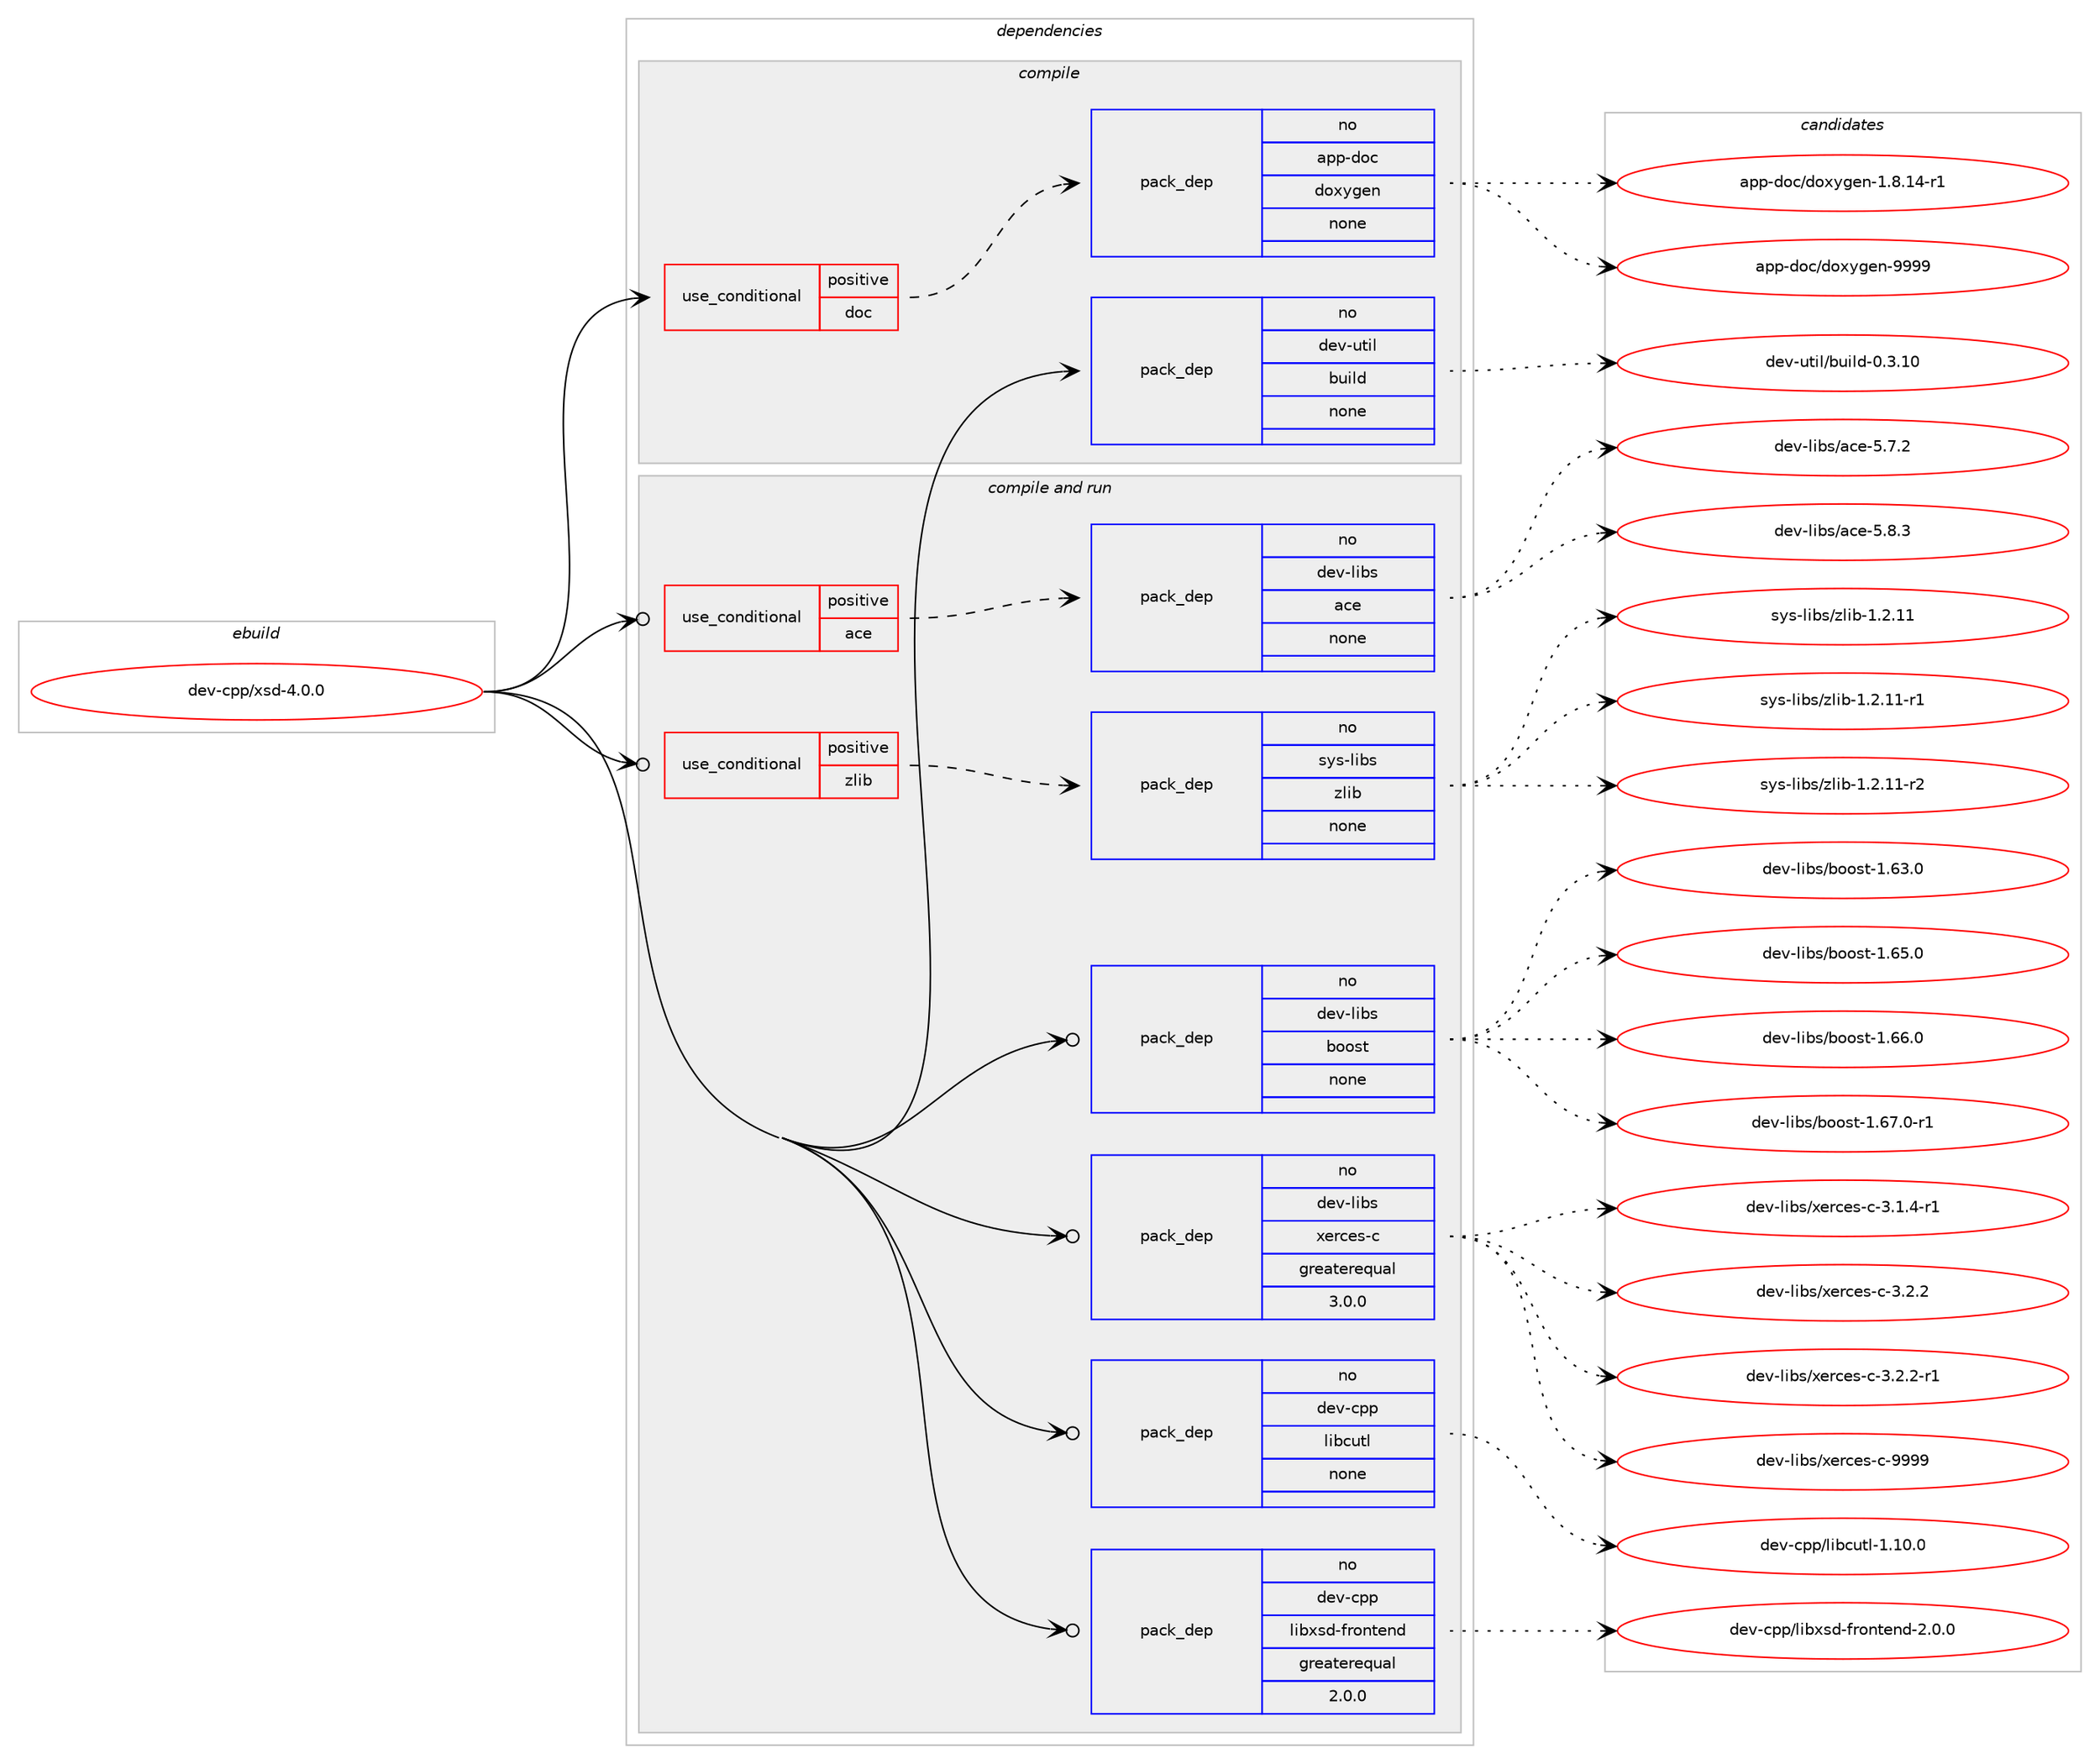 digraph prolog {

# *************
# Graph options
# *************

newrank=true;
concentrate=true;
compound=true;
graph [rankdir=LR,fontname=Helvetica,fontsize=10,ranksep=1.5];#, ranksep=2.5, nodesep=0.2];
edge  [arrowhead=vee];
node  [fontname=Helvetica,fontsize=10];

# **********
# The ebuild
# **********

subgraph cluster_leftcol {
color=gray;
rank=same;
label=<<i>ebuild</i>>;
id [label="dev-cpp/xsd-4.0.0", color=red, width=4, href="../dev-cpp/xsd-4.0.0.svg"];
}

# ****************
# The dependencies
# ****************

subgraph cluster_midcol {
color=gray;
label=<<i>dependencies</i>>;
subgraph cluster_compile {
fillcolor="#eeeeee";
style=filled;
label=<<i>compile</i>>;
subgraph cond356590 {
dependency1317625 [label=<<TABLE BORDER="0" CELLBORDER="1" CELLSPACING="0" CELLPADDING="4"><TR><TD ROWSPAN="3" CELLPADDING="10">use_conditional</TD></TR><TR><TD>positive</TD></TR><TR><TD>doc</TD></TR></TABLE>>, shape=none, color=red];
subgraph pack940148 {
dependency1317626 [label=<<TABLE BORDER="0" CELLBORDER="1" CELLSPACING="0" CELLPADDING="4" WIDTH="220"><TR><TD ROWSPAN="6" CELLPADDING="30">pack_dep</TD></TR><TR><TD WIDTH="110">no</TD></TR><TR><TD>app-doc</TD></TR><TR><TD>doxygen</TD></TR><TR><TD>none</TD></TR><TR><TD></TD></TR></TABLE>>, shape=none, color=blue];
}
dependency1317625:e -> dependency1317626:w [weight=20,style="dashed",arrowhead="vee"];
}
id:e -> dependency1317625:w [weight=20,style="solid",arrowhead="vee"];
subgraph pack940149 {
dependency1317627 [label=<<TABLE BORDER="0" CELLBORDER="1" CELLSPACING="0" CELLPADDING="4" WIDTH="220"><TR><TD ROWSPAN="6" CELLPADDING="30">pack_dep</TD></TR><TR><TD WIDTH="110">no</TD></TR><TR><TD>dev-util</TD></TR><TR><TD>build</TD></TR><TR><TD>none</TD></TR><TR><TD></TD></TR></TABLE>>, shape=none, color=blue];
}
id:e -> dependency1317627:w [weight=20,style="solid",arrowhead="vee"];
}
subgraph cluster_compileandrun {
fillcolor="#eeeeee";
style=filled;
label=<<i>compile and run</i>>;
subgraph cond356591 {
dependency1317628 [label=<<TABLE BORDER="0" CELLBORDER="1" CELLSPACING="0" CELLPADDING="4"><TR><TD ROWSPAN="3" CELLPADDING="10">use_conditional</TD></TR><TR><TD>positive</TD></TR><TR><TD>ace</TD></TR></TABLE>>, shape=none, color=red];
subgraph pack940150 {
dependency1317629 [label=<<TABLE BORDER="0" CELLBORDER="1" CELLSPACING="0" CELLPADDING="4" WIDTH="220"><TR><TD ROWSPAN="6" CELLPADDING="30">pack_dep</TD></TR><TR><TD WIDTH="110">no</TD></TR><TR><TD>dev-libs</TD></TR><TR><TD>ace</TD></TR><TR><TD>none</TD></TR><TR><TD></TD></TR></TABLE>>, shape=none, color=blue];
}
dependency1317628:e -> dependency1317629:w [weight=20,style="dashed",arrowhead="vee"];
}
id:e -> dependency1317628:w [weight=20,style="solid",arrowhead="odotvee"];
subgraph cond356592 {
dependency1317630 [label=<<TABLE BORDER="0" CELLBORDER="1" CELLSPACING="0" CELLPADDING="4"><TR><TD ROWSPAN="3" CELLPADDING="10">use_conditional</TD></TR><TR><TD>positive</TD></TR><TR><TD>zlib</TD></TR></TABLE>>, shape=none, color=red];
subgraph pack940151 {
dependency1317631 [label=<<TABLE BORDER="0" CELLBORDER="1" CELLSPACING="0" CELLPADDING="4" WIDTH="220"><TR><TD ROWSPAN="6" CELLPADDING="30">pack_dep</TD></TR><TR><TD WIDTH="110">no</TD></TR><TR><TD>sys-libs</TD></TR><TR><TD>zlib</TD></TR><TR><TD>none</TD></TR><TR><TD></TD></TR></TABLE>>, shape=none, color=blue];
}
dependency1317630:e -> dependency1317631:w [weight=20,style="dashed",arrowhead="vee"];
}
id:e -> dependency1317630:w [weight=20,style="solid",arrowhead="odotvee"];
subgraph pack940152 {
dependency1317632 [label=<<TABLE BORDER="0" CELLBORDER="1" CELLSPACING="0" CELLPADDING="4" WIDTH="220"><TR><TD ROWSPAN="6" CELLPADDING="30">pack_dep</TD></TR><TR><TD WIDTH="110">no</TD></TR><TR><TD>dev-cpp</TD></TR><TR><TD>libcutl</TD></TR><TR><TD>none</TD></TR><TR><TD></TD></TR></TABLE>>, shape=none, color=blue];
}
id:e -> dependency1317632:w [weight=20,style="solid",arrowhead="odotvee"];
subgraph pack940153 {
dependency1317633 [label=<<TABLE BORDER="0" CELLBORDER="1" CELLSPACING="0" CELLPADDING="4" WIDTH="220"><TR><TD ROWSPAN="6" CELLPADDING="30">pack_dep</TD></TR><TR><TD WIDTH="110">no</TD></TR><TR><TD>dev-cpp</TD></TR><TR><TD>libxsd-frontend</TD></TR><TR><TD>greaterequal</TD></TR><TR><TD>2.0.0</TD></TR></TABLE>>, shape=none, color=blue];
}
id:e -> dependency1317633:w [weight=20,style="solid",arrowhead="odotvee"];
subgraph pack940154 {
dependency1317634 [label=<<TABLE BORDER="0" CELLBORDER="1" CELLSPACING="0" CELLPADDING="4" WIDTH="220"><TR><TD ROWSPAN="6" CELLPADDING="30">pack_dep</TD></TR><TR><TD WIDTH="110">no</TD></TR><TR><TD>dev-libs</TD></TR><TR><TD>boost</TD></TR><TR><TD>none</TD></TR><TR><TD></TD></TR></TABLE>>, shape=none, color=blue];
}
id:e -> dependency1317634:w [weight=20,style="solid",arrowhead="odotvee"];
subgraph pack940155 {
dependency1317635 [label=<<TABLE BORDER="0" CELLBORDER="1" CELLSPACING="0" CELLPADDING="4" WIDTH="220"><TR><TD ROWSPAN="6" CELLPADDING="30">pack_dep</TD></TR><TR><TD WIDTH="110">no</TD></TR><TR><TD>dev-libs</TD></TR><TR><TD>xerces-c</TD></TR><TR><TD>greaterequal</TD></TR><TR><TD>3.0.0</TD></TR></TABLE>>, shape=none, color=blue];
}
id:e -> dependency1317635:w [weight=20,style="solid",arrowhead="odotvee"];
}
subgraph cluster_run {
fillcolor="#eeeeee";
style=filled;
label=<<i>run</i>>;
}
}

# **************
# The candidates
# **************

subgraph cluster_choices {
rank=same;
color=gray;
label=<<i>candidates</i>>;

subgraph choice940148 {
color=black;
nodesep=1;
choice97112112451001119947100111120121103101110454946564649524511449 [label="app-doc/doxygen-1.8.14-r1", color=red, width=4,href="../app-doc/doxygen-1.8.14-r1.svg"];
choice971121124510011199471001111201211031011104557575757 [label="app-doc/doxygen-9999", color=red, width=4,href="../app-doc/doxygen-9999.svg"];
dependency1317626:e -> choice97112112451001119947100111120121103101110454946564649524511449:w [style=dotted,weight="100"];
dependency1317626:e -> choice971121124510011199471001111201211031011104557575757:w [style=dotted,weight="100"];
}
subgraph choice940149 {
color=black;
nodesep=1;
choice10010111845117116105108479811710510810045484651464948 [label="dev-util/build-0.3.10", color=red, width=4,href="../dev-util/build-0.3.10.svg"];
dependency1317627:e -> choice10010111845117116105108479811710510810045484651464948:w [style=dotted,weight="100"];
}
subgraph choice940150 {
color=black;
nodesep=1;
choice1001011184510810598115479799101455346554650 [label="dev-libs/ace-5.7.2", color=red, width=4,href="../dev-libs/ace-5.7.2.svg"];
choice1001011184510810598115479799101455346564651 [label="dev-libs/ace-5.8.3", color=red, width=4,href="../dev-libs/ace-5.8.3.svg"];
dependency1317629:e -> choice1001011184510810598115479799101455346554650:w [style=dotted,weight="100"];
dependency1317629:e -> choice1001011184510810598115479799101455346564651:w [style=dotted,weight="100"];
}
subgraph choice940151 {
color=black;
nodesep=1;
choice1151211154510810598115471221081059845494650464949 [label="sys-libs/zlib-1.2.11", color=red, width=4,href="../sys-libs/zlib-1.2.11.svg"];
choice11512111545108105981154712210810598454946504649494511449 [label="sys-libs/zlib-1.2.11-r1", color=red, width=4,href="../sys-libs/zlib-1.2.11-r1.svg"];
choice11512111545108105981154712210810598454946504649494511450 [label="sys-libs/zlib-1.2.11-r2", color=red, width=4,href="../sys-libs/zlib-1.2.11-r2.svg"];
dependency1317631:e -> choice1151211154510810598115471221081059845494650464949:w [style=dotted,weight="100"];
dependency1317631:e -> choice11512111545108105981154712210810598454946504649494511449:w [style=dotted,weight="100"];
dependency1317631:e -> choice11512111545108105981154712210810598454946504649494511450:w [style=dotted,weight="100"];
}
subgraph choice940152 {
color=black;
nodesep=1;
choice100101118459911211247108105989911711610845494649484648 [label="dev-cpp/libcutl-1.10.0", color=red, width=4,href="../dev-cpp/libcutl-1.10.0.svg"];
dependency1317632:e -> choice100101118459911211247108105989911711610845494649484648:w [style=dotted,weight="100"];
}
subgraph choice940153 {
color=black;
nodesep=1;
choice1001011184599112112471081059812011510045102114111110116101110100455046484648 [label="dev-cpp/libxsd-frontend-2.0.0", color=red, width=4,href="../dev-cpp/libxsd-frontend-2.0.0.svg"];
dependency1317633:e -> choice1001011184599112112471081059812011510045102114111110116101110100455046484648:w [style=dotted,weight="100"];
}
subgraph choice940154 {
color=black;
nodesep=1;
choice1001011184510810598115479811111111511645494654514648 [label="dev-libs/boost-1.63.0", color=red, width=4,href="../dev-libs/boost-1.63.0.svg"];
choice1001011184510810598115479811111111511645494654534648 [label="dev-libs/boost-1.65.0", color=red, width=4,href="../dev-libs/boost-1.65.0.svg"];
choice1001011184510810598115479811111111511645494654544648 [label="dev-libs/boost-1.66.0", color=red, width=4,href="../dev-libs/boost-1.66.0.svg"];
choice10010111845108105981154798111111115116454946545546484511449 [label="dev-libs/boost-1.67.0-r1", color=red, width=4,href="../dev-libs/boost-1.67.0-r1.svg"];
dependency1317634:e -> choice1001011184510810598115479811111111511645494654514648:w [style=dotted,weight="100"];
dependency1317634:e -> choice1001011184510810598115479811111111511645494654534648:w [style=dotted,weight="100"];
dependency1317634:e -> choice1001011184510810598115479811111111511645494654544648:w [style=dotted,weight="100"];
dependency1317634:e -> choice10010111845108105981154798111111115116454946545546484511449:w [style=dotted,weight="100"];
}
subgraph choice940155 {
color=black;
nodesep=1;
choice1001011184510810598115471201011149910111545994551464946524511449 [label="dev-libs/xerces-c-3.1.4-r1", color=red, width=4,href="../dev-libs/xerces-c-3.1.4-r1.svg"];
choice100101118451081059811547120101114991011154599455146504650 [label="dev-libs/xerces-c-3.2.2", color=red, width=4,href="../dev-libs/xerces-c-3.2.2.svg"];
choice1001011184510810598115471201011149910111545994551465046504511449 [label="dev-libs/xerces-c-3.2.2-r1", color=red, width=4,href="../dev-libs/xerces-c-3.2.2-r1.svg"];
choice1001011184510810598115471201011149910111545994557575757 [label="dev-libs/xerces-c-9999", color=red, width=4,href="../dev-libs/xerces-c-9999.svg"];
dependency1317635:e -> choice1001011184510810598115471201011149910111545994551464946524511449:w [style=dotted,weight="100"];
dependency1317635:e -> choice100101118451081059811547120101114991011154599455146504650:w [style=dotted,weight="100"];
dependency1317635:e -> choice1001011184510810598115471201011149910111545994551465046504511449:w [style=dotted,weight="100"];
dependency1317635:e -> choice1001011184510810598115471201011149910111545994557575757:w [style=dotted,weight="100"];
}
}

}
